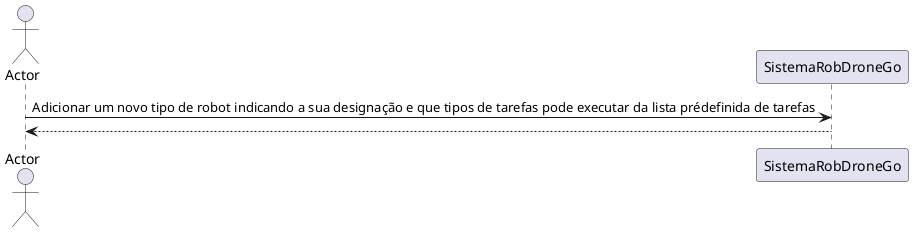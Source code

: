 @startuml
actor Actor as actor
participant SistemaRobDroneGo as srdg
actor -> srdg: Adicionar um novo tipo de robot indicando a sua designação e que tipos de tarefas pode executar da lista prédefinida de tarefas
srdg --> actor
@enduml